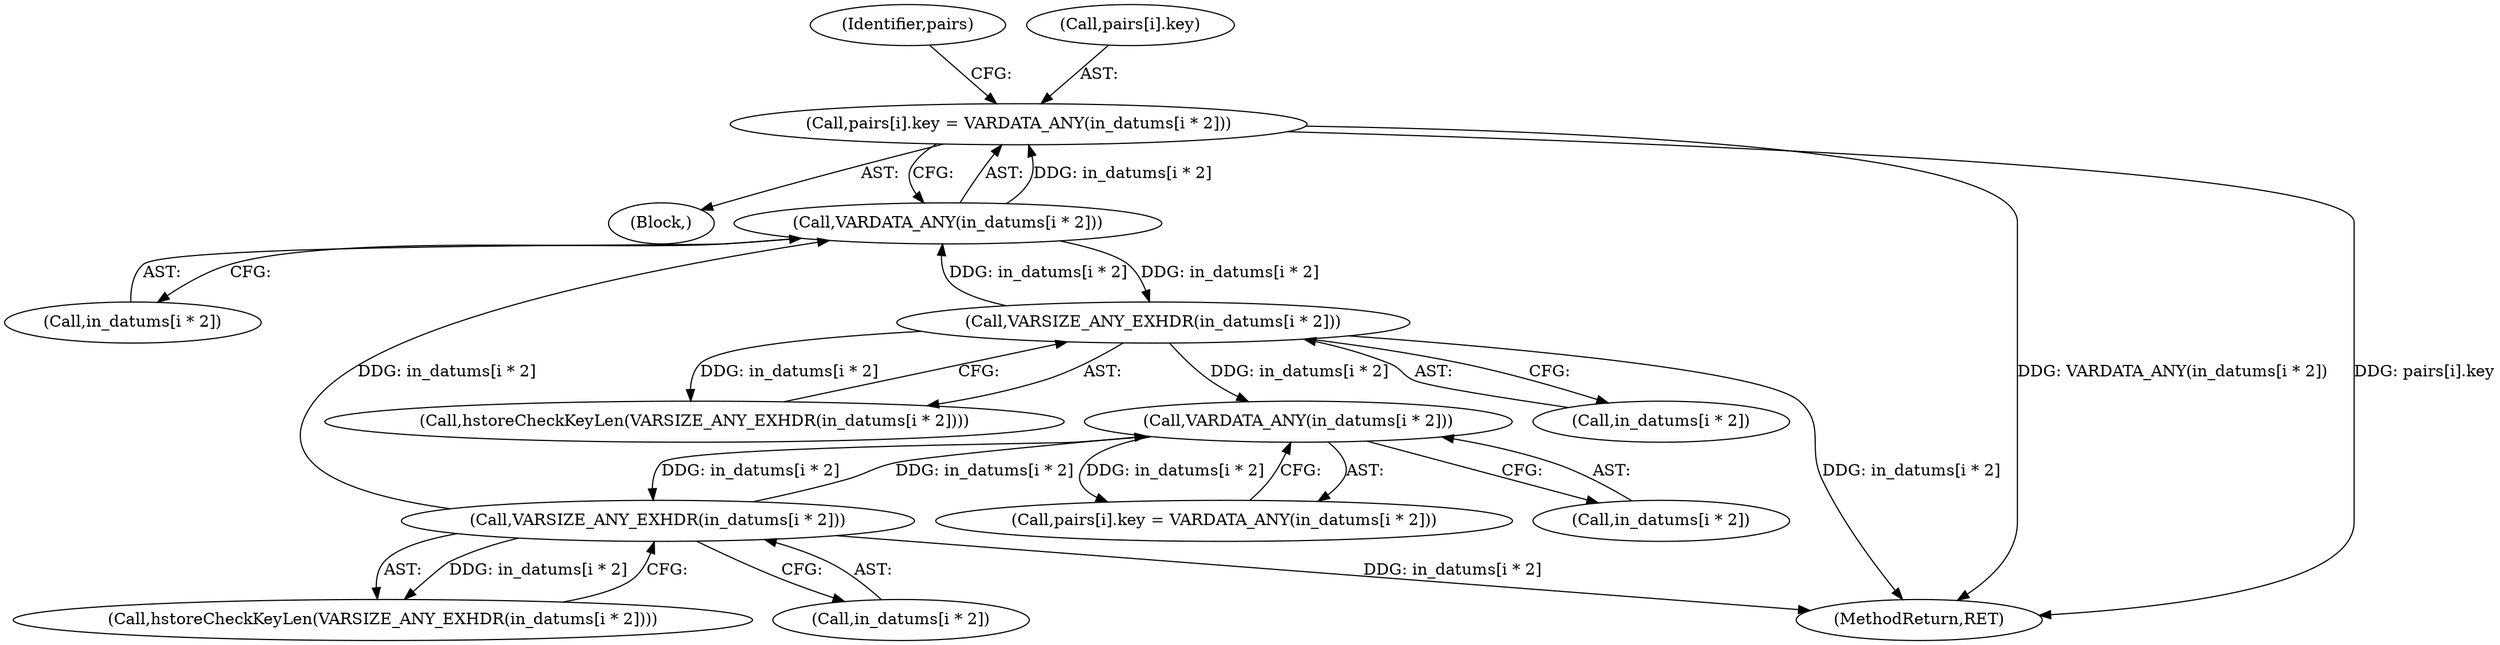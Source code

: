 digraph "0_postgres_31400a673325147e1205326008e32135a78b4d8a@array" {
"1000257" [label="(Call,pairs[i].key = VARDATA_ANY(in_datums[i * 2]))"];
"1000263" [label="(Call,VARDATA_ANY(in_datums[i * 2]))"];
"1000283" [label="(Call,VARSIZE_ANY_EXHDR(in_datums[i * 2]))"];
"1000345" [label="(Call,VARSIZE_ANY_EXHDR(in_datums[i * 2]))"];
"1000318" [label="(Call,VARDATA_ANY(in_datums[i * 2]))"];
"1000319" [label="(Call,in_datums[i * 2])"];
"1000284" [label="(Call,in_datums[i * 2])"];
"1000345" [label="(Call,VARSIZE_ANY_EXHDR(in_datums[i * 2]))"];
"1000256" [label="(Block,)"];
"1000282" [label="(Call,hstoreCheckKeyLen(VARSIZE_ANY_EXHDR(in_datums[i * 2])))"];
"1000395" [label="(MethodReturn,RET)"];
"1000346" [label="(Call,in_datums[i * 2])"];
"1000283" [label="(Call,VARSIZE_ANY_EXHDR(in_datums[i * 2]))"];
"1000272" [label="(Identifier,pairs)"];
"1000263" [label="(Call,VARDATA_ANY(in_datums[i * 2]))"];
"1000264" [label="(Call,in_datums[i * 2])"];
"1000258" [label="(Call,pairs[i].key)"];
"1000318" [label="(Call,VARDATA_ANY(in_datums[i * 2]))"];
"1000257" [label="(Call,pairs[i].key = VARDATA_ANY(in_datums[i * 2]))"];
"1000312" [label="(Call,pairs[i].key = VARDATA_ANY(in_datums[i * 2]))"];
"1000344" [label="(Call,hstoreCheckKeyLen(VARSIZE_ANY_EXHDR(in_datums[i * 2])))"];
"1000257" -> "1000256"  [label="AST: "];
"1000257" -> "1000263"  [label="CFG: "];
"1000258" -> "1000257"  [label="AST: "];
"1000263" -> "1000257"  [label="AST: "];
"1000272" -> "1000257"  [label="CFG: "];
"1000257" -> "1000395"  [label="DDG: VARDATA_ANY(in_datums[i * 2])"];
"1000257" -> "1000395"  [label="DDG: pairs[i].key"];
"1000263" -> "1000257"  [label="DDG: in_datums[i * 2]"];
"1000263" -> "1000264"  [label="CFG: "];
"1000264" -> "1000263"  [label="AST: "];
"1000283" -> "1000263"  [label="DDG: in_datums[i * 2]"];
"1000345" -> "1000263"  [label="DDG: in_datums[i * 2]"];
"1000263" -> "1000283"  [label="DDG: in_datums[i * 2]"];
"1000283" -> "1000282"  [label="AST: "];
"1000283" -> "1000284"  [label="CFG: "];
"1000284" -> "1000283"  [label="AST: "];
"1000282" -> "1000283"  [label="CFG: "];
"1000283" -> "1000395"  [label="DDG: in_datums[i * 2]"];
"1000283" -> "1000282"  [label="DDG: in_datums[i * 2]"];
"1000283" -> "1000318"  [label="DDG: in_datums[i * 2]"];
"1000345" -> "1000344"  [label="AST: "];
"1000345" -> "1000346"  [label="CFG: "];
"1000346" -> "1000345"  [label="AST: "];
"1000344" -> "1000345"  [label="CFG: "];
"1000345" -> "1000395"  [label="DDG: in_datums[i * 2]"];
"1000345" -> "1000318"  [label="DDG: in_datums[i * 2]"];
"1000345" -> "1000344"  [label="DDG: in_datums[i * 2]"];
"1000318" -> "1000345"  [label="DDG: in_datums[i * 2]"];
"1000318" -> "1000312"  [label="AST: "];
"1000318" -> "1000319"  [label="CFG: "];
"1000319" -> "1000318"  [label="AST: "];
"1000312" -> "1000318"  [label="CFG: "];
"1000318" -> "1000312"  [label="DDG: in_datums[i * 2]"];
}
